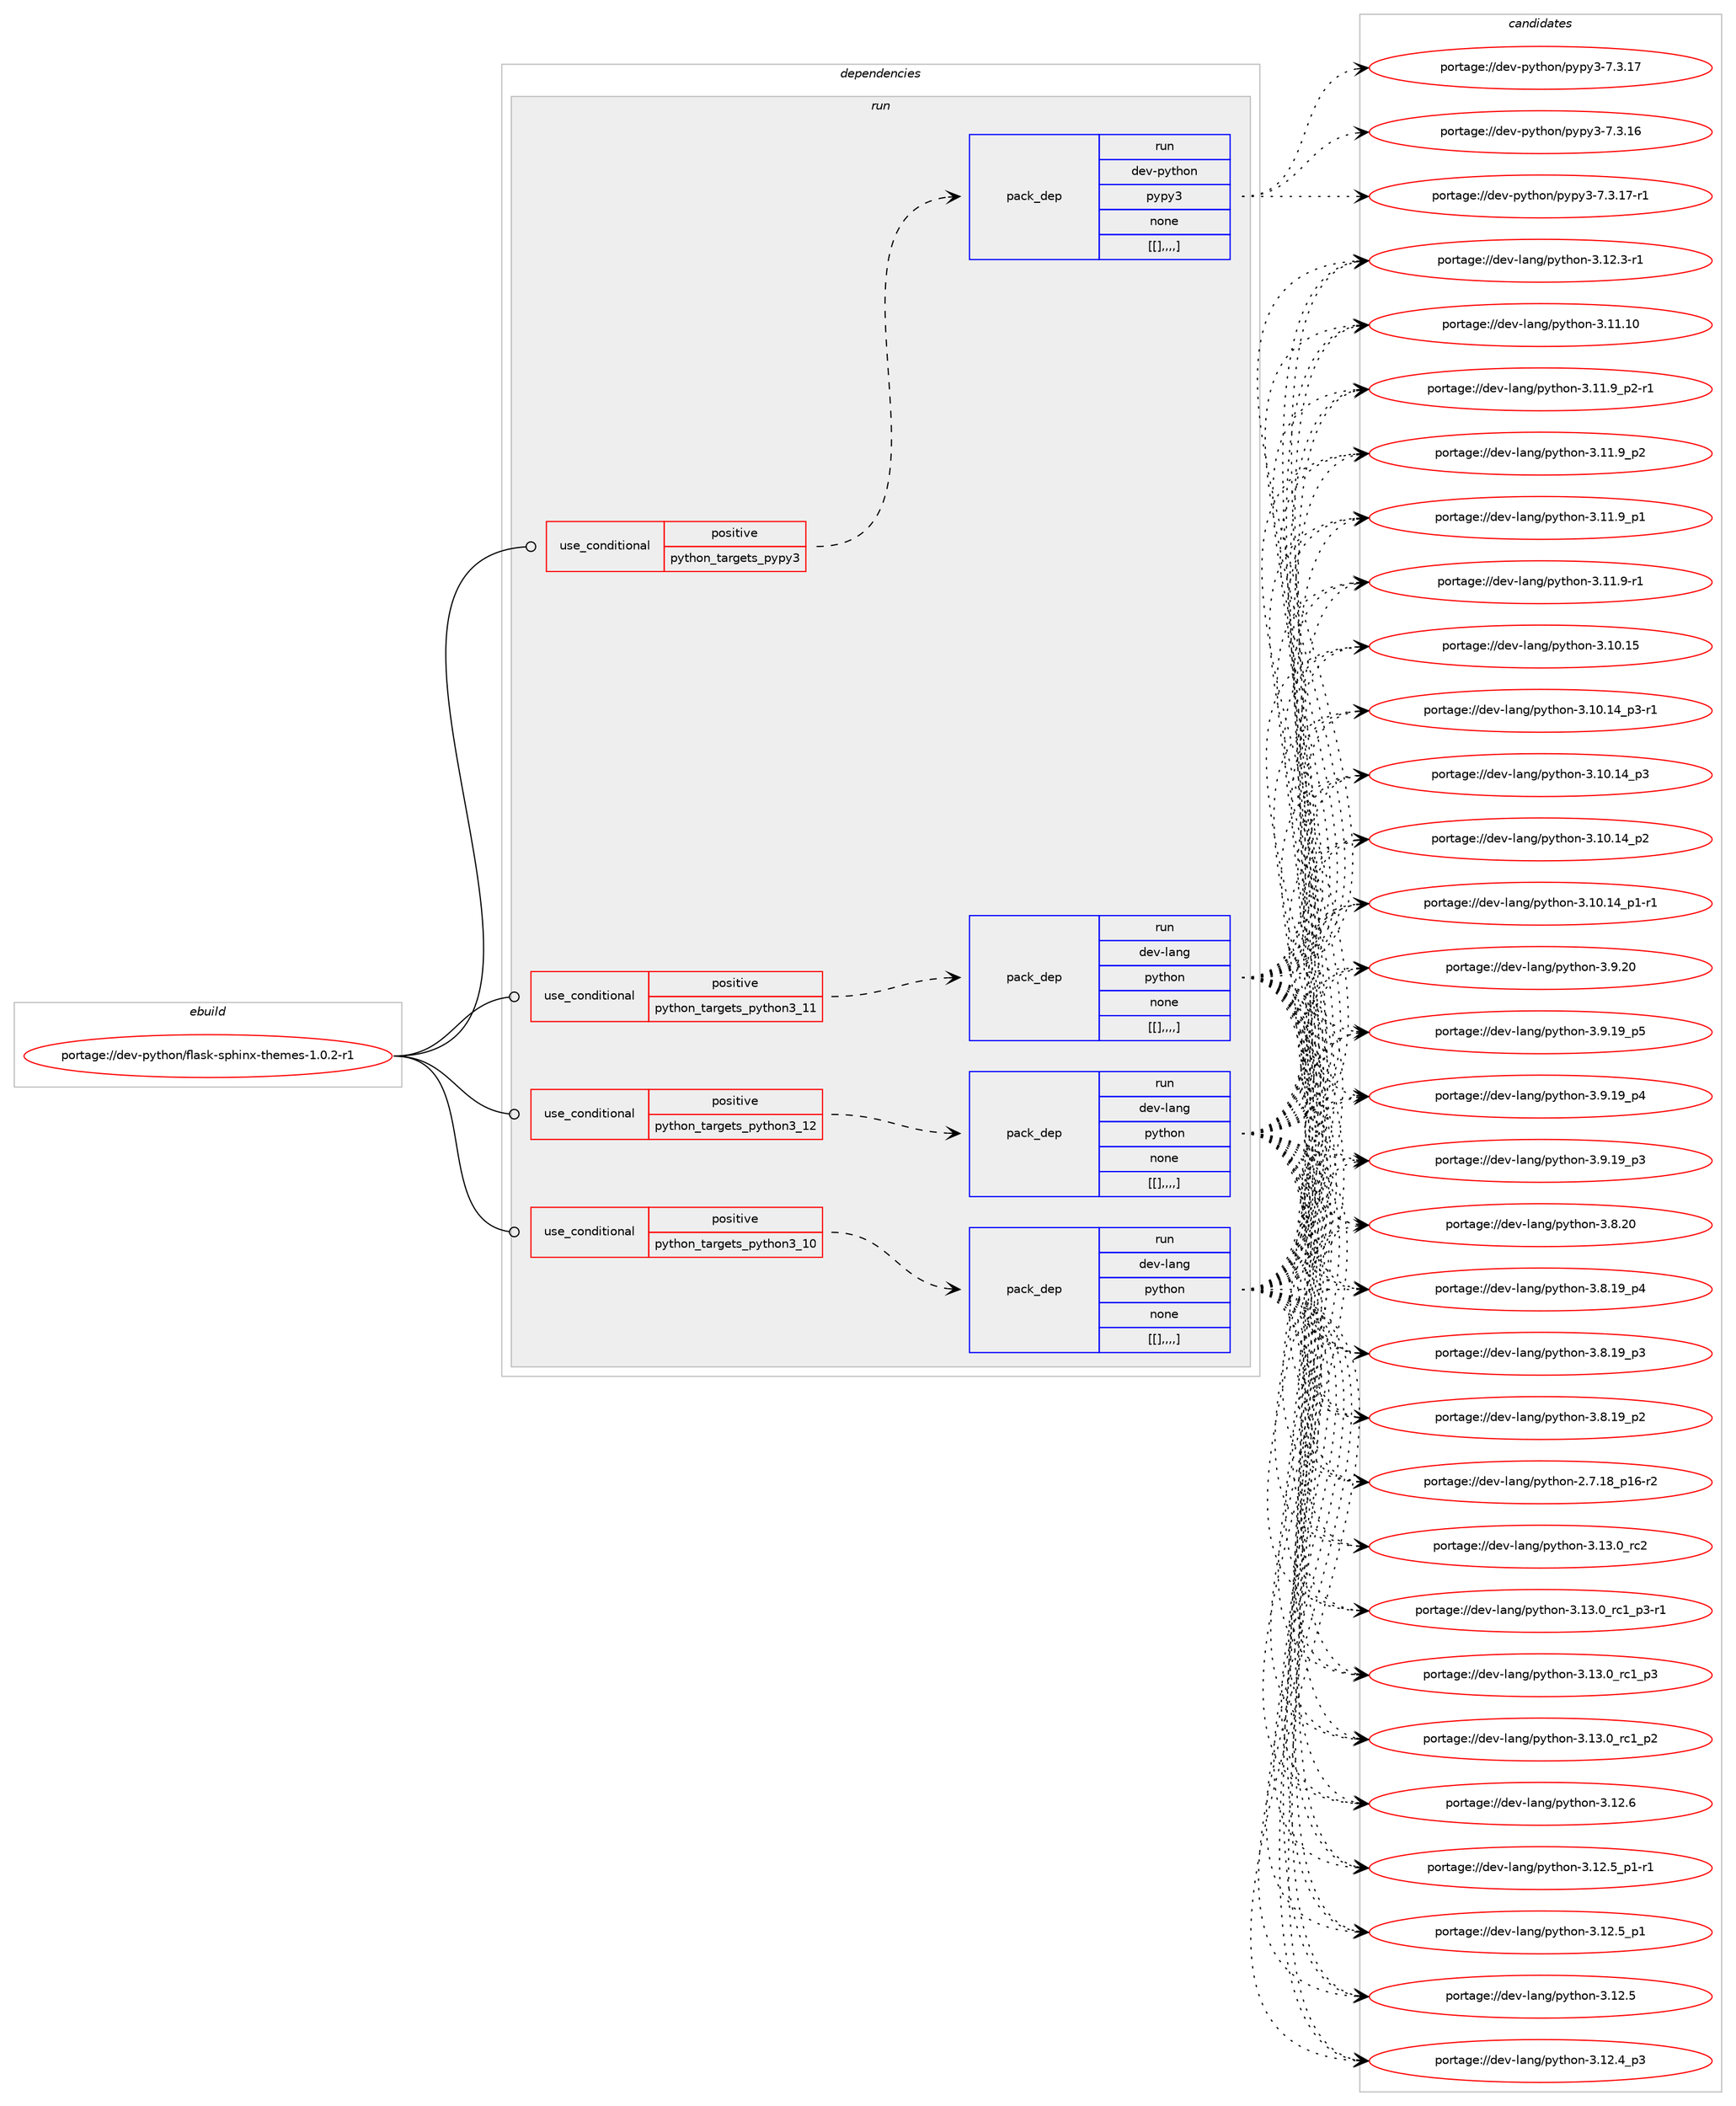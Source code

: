 digraph prolog {

# *************
# Graph options
# *************

newrank=true;
concentrate=true;
compound=true;
graph [rankdir=LR,fontname=Helvetica,fontsize=10,ranksep=1.5];#, ranksep=2.5, nodesep=0.2];
edge  [arrowhead=vee];
node  [fontname=Helvetica,fontsize=10];

# **********
# The ebuild
# **********

subgraph cluster_leftcol {
color=gray;
label=<<i>ebuild</i>>;
id [label="portage://dev-python/flask-sphinx-themes-1.0.2-r1", color=red, width=4, href="../dev-python/flask-sphinx-themes-1.0.2-r1.svg"];
}

# ****************
# The dependencies
# ****************

subgraph cluster_midcol {
color=gray;
label=<<i>dependencies</i>>;
subgraph cluster_compile {
fillcolor="#eeeeee";
style=filled;
label=<<i>compile</i>>;
}
subgraph cluster_compileandrun {
fillcolor="#eeeeee";
style=filled;
label=<<i>compile and run</i>>;
}
subgraph cluster_run {
fillcolor="#eeeeee";
style=filled;
label=<<i>run</i>>;
subgraph cond33442 {
dependency147458 [label=<<TABLE BORDER="0" CELLBORDER="1" CELLSPACING="0" CELLPADDING="4"><TR><TD ROWSPAN="3" CELLPADDING="10">use_conditional</TD></TR><TR><TD>positive</TD></TR><TR><TD>python_targets_pypy3</TD></TR></TABLE>>, shape=none, color=red];
subgraph pack112798 {
dependency147459 [label=<<TABLE BORDER="0" CELLBORDER="1" CELLSPACING="0" CELLPADDING="4" WIDTH="220"><TR><TD ROWSPAN="6" CELLPADDING="30">pack_dep</TD></TR><TR><TD WIDTH="110">run</TD></TR><TR><TD>dev-python</TD></TR><TR><TD>pypy3</TD></TR><TR><TD>none</TD></TR><TR><TD>[[],,,,]</TD></TR></TABLE>>, shape=none, color=blue];
}
dependency147458:e -> dependency147459:w [weight=20,style="dashed",arrowhead="vee"];
}
id:e -> dependency147458:w [weight=20,style="solid",arrowhead="odot"];
subgraph cond33443 {
dependency147460 [label=<<TABLE BORDER="0" CELLBORDER="1" CELLSPACING="0" CELLPADDING="4"><TR><TD ROWSPAN="3" CELLPADDING="10">use_conditional</TD></TR><TR><TD>positive</TD></TR><TR><TD>python_targets_python3_10</TD></TR></TABLE>>, shape=none, color=red];
subgraph pack112799 {
dependency147461 [label=<<TABLE BORDER="0" CELLBORDER="1" CELLSPACING="0" CELLPADDING="4" WIDTH="220"><TR><TD ROWSPAN="6" CELLPADDING="30">pack_dep</TD></TR><TR><TD WIDTH="110">run</TD></TR><TR><TD>dev-lang</TD></TR><TR><TD>python</TD></TR><TR><TD>none</TD></TR><TR><TD>[[],,,,]</TD></TR></TABLE>>, shape=none, color=blue];
}
dependency147460:e -> dependency147461:w [weight=20,style="dashed",arrowhead="vee"];
}
id:e -> dependency147460:w [weight=20,style="solid",arrowhead="odot"];
subgraph cond33444 {
dependency147462 [label=<<TABLE BORDER="0" CELLBORDER="1" CELLSPACING="0" CELLPADDING="4"><TR><TD ROWSPAN="3" CELLPADDING="10">use_conditional</TD></TR><TR><TD>positive</TD></TR><TR><TD>python_targets_python3_11</TD></TR></TABLE>>, shape=none, color=red];
subgraph pack112800 {
dependency147463 [label=<<TABLE BORDER="0" CELLBORDER="1" CELLSPACING="0" CELLPADDING="4" WIDTH="220"><TR><TD ROWSPAN="6" CELLPADDING="30">pack_dep</TD></TR><TR><TD WIDTH="110">run</TD></TR><TR><TD>dev-lang</TD></TR><TR><TD>python</TD></TR><TR><TD>none</TD></TR><TR><TD>[[],,,,]</TD></TR></TABLE>>, shape=none, color=blue];
}
dependency147462:e -> dependency147463:w [weight=20,style="dashed",arrowhead="vee"];
}
id:e -> dependency147462:w [weight=20,style="solid",arrowhead="odot"];
subgraph cond33445 {
dependency147464 [label=<<TABLE BORDER="0" CELLBORDER="1" CELLSPACING="0" CELLPADDING="4"><TR><TD ROWSPAN="3" CELLPADDING="10">use_conditional</TD></TR><TR><TD>positive</TD></TR><TR><TD>python_targets_python3_12</TD></TR></TABLE>>, shape=none, color=red];
subgraph pack112801 {
dependency147465 [label=<<TABLE BORDER="0" CELLBORDER="1" CELLSPACING="0" CELLPADDING="4" WIDTH="220"><TR><TD ROWSPAN="6" CELLPADDING="30">pack_dep</TD></TR><TR><TD WIDTH="110">run</TD></TR><TR><TD>dev-lang</TD></TR><TR><TD>python</TD></TR><TR><TD>none</TD></TR><TR><TD>[[],,,,]</TD></TR></TABLE>>, shape=none, color=blue];
}
dependency147464:e -> dependency147465:w [weight=20,style="dashed",arrowhead="vee"];
}
id:e -> dependency147464:w [weight=20,style="solid",arrowhead="odot"];
}
}

# **************
# The candidates
# **************

subgraph cluster_choices {
rank=same;
color=gray;
label=<<i>candidates</i>>;

subgraph choice112798 {
color=black;
nodesep=1;
choice100101118451121211161041111104711212111212151455546514649554511449 [label="portage://dev-python/pypy3-7.3.17-r1", color=red, width=4,href="../dev-python/pypy3-7.3.17-r1.svg"];
choice10010111845112121116104111110471121211121215145554651464955 [label="portage://dev-python/pypy3-7.3.17", color=red, width=4,href="../dev-python/pypy3-7.3.17.svg"];
choice10010111845112121116104111110471121211121215145554651464954 [label="portage://dev-python/pypy3-7.3.16", color=red, width=4,href="../dev-python/pypy3-7.3.16.svg"];
dependency147459:e -> choice100101118451121211161041111104711212111212151455546514649554511449:w [style=dotted,weight="100"];
dependency147459:e -> choice10010111845112121116104111110471121211121215145554651464955:w [style=dotted,weight="100"];
dependency147459:e -> choice10010111845112121116104111110471121211121215145554651464954:w [style=dotted,weight="100"];
}
subgraph choice112799 {
color=black;
nodesep=1;
choice10010111845108971101034711212111610411111045514649514648951149950 [label="portage://dev-lang/python-3.13.0_rc2", color=red, width=4,href="../dev-lang/python-3.13.0_rc2.svg"];
choice1001011184510897110103471121211161041111104551464951464895114994995112514511449 [label="portage://dev-lang/python-3.13.0_rc1_p3-r1", color=red, width=4,href="../dev-lang/python-3.13.0_rc1_p3-r1.svg"];
choice100101118451089711010347112121116104111110455146495146489511499499511251 [label="portage://dev-lang/python-3.13.0_rc1_p3", color=red, width=4,href="../dev-lang/python-3.13.0_rc1_p3.svg"];
choice100101118451089711010347112121116104111110455146495146489511499499511250 [label="portage://dev-lang/python-3.13.0_rc1_p2", color=red, width=4,href="../dev-lang/python-3.13.0_rc1_p2.svg"];
choice10010111845108971101034711212111610411111045514649504654 [label="portage://dev-lang/python-3.12.6", color=red, width=4,href="../dev-lang/python-3.12.6.svg"];
choice1001011184510897110103471121211161041111104551464950465395112494511449 [label="portage://dev-lang/python-3.12.5_p1-r1", color=red, width=4,href="../dev-lang/python-3.12.5_p1-r1.svg"];
choice100101118451089711010347112121116104111110455146495046539511249 [label="portage://dev-lang/python-3.12.5_p1", color=red, width=4,href="../dev-lang/python-3.12.5_p1.svg"];
choice10010111845108971101034711212111610411111045514649504653 [label="portage://dev-lang/python-3.12.5", color=red, width=4,href="../dev-lang/python-3.12.5.svg"];
choice100101118451089711010347112121116104111110455146495046529511251 [label="portage://dev-lang/python-3.12.4_p3", color=red, width=4,href="../dev-lang/python-3.12.4_p3.svg"];
choice100101118451089711010347112121116104111110455146495046514511449 [label="portage://dev-lang/python-3.12.3-r1", color=red, width=4,href="../dev-lang/python-3.12.3-r1.svg"];
choice1001011184510897110103471121211161041111104551464949464948 [label="portage://dev-lang/python-3.11.10", color=red, width=4,href="../dev-lang/python-3.11.10.svg"];
choice1001011184510897110103471121211161041111104551464949465795112504511449 [label="portage://dev-lang/python-3.11.9_p2-r1", color=red, width=4,href="../dev-lang/python-3.11.9_p2-r1.svg"];
choice100101118451089711010347112121116104111110455146494946579511250 [label="portage://dev-lang/python-3.11.9_p2", color=red, width=4,href="../dev-lang/python-3.11.9_p2.svg"];
choice100101118451089711010347112121116104111110455146494946579511249 [label="portage://dev-lang/python-3.11.9_p1", color=red, width=4,href="../dev-lang/python-3.11.9_p1.svg"];
choice100101118451089711010347112121116104111110455146494946574511449 [label="portage://dev-lang/python-3.11.9-r1", color=red, width=4,href="../dev-lang/python-3.11.9-r1.svg"];
choice1001011184510897110103471121211161041111104551464948464953 [label="portage://dev-lang/python-3.10.15", color=red, width=4,href="../dev-lang/python-3.10.15.svg"];
choice100101118451089711010347112121116104111110455146494846495295112514511449 [label="portage://dev-lang/python-3.10.14_p3-r1", color=red, width=4,href="../dev-lang/python-3.10.14_p3-r1.svg"];
choice10010111845108971101034711212111610411111045514649484649529511251 [label="portage://dev-lang/python-3.10.14_p3", color=red, width=4,href="../dev-lang/python-3.10.14_p3.svg"];
choice10010111845108971101034711212111610411111045514649484649529511250 [label="portage://dev-lang/python-3.10.14_p2", color=red, width=4,href="../dev-lang/python-3.10.14_p2.svg"];
choice100101118451089711010347112121116104111110455146494846495295112494511449 [label="portage://dev-lang/python-3.10.14_p1-r1", color=red, width=4,href="../dev-lang/python-3.10.14_p1-r1.svg"];
choice10010111845108971101034711212111610411111045514657465048 [label="portage://dev-lang/python-3.9.20", color=red, width=4,href="../dev-lang/python-3.9.20.svg"];
choice100101118451089711010347112121116104111110455146574649579511253 [label="portage://dev-lang/python-3.9.19_p5", color=red, width=4,href="../dev-lang/python-3.9.19_p5.svg"];
choice100101118451089711010347112121116104111110455146574649579511252 [label="portage://dev-lang/python-3.9.19_p4", color=red, width=4,href="../dev-lang/python-3.9.19_p4.svg"];
choice100101118451089711010347112121116104111110455146574649579511251 [label="portage://dev-lang/python-3.9.19_p3", color=red, width=4,href="../dev-lang/python-3.9.19_p3.svg"];
choice10010111845108971101034711212111610411111045514656465048 [label="portage://dev-lang/python-3.8.20", color=red, width=4,href="../dev-lang/python-3.8.20.svg"];
choice100101118451089711010347112121116104111110455146564649579511252 [label="portage://dev-lang/python-3.8.19_p4", color=red, width=4,href="../dev-lang/python-3.8.19_p4.svg"];
choice100101118451089711010347112121116104111110455146564649579511251 [label="portage://dev-lang/python-3.8.19_p3", color=red, width=4,href="../dev-lang/python-3.8.19_p3.svg"];
choice100101118451089711010347112121116104111110455146564649579511250 [label="portage://dev-lang/python-3.8.19_p2", color=red, width=4,href="../dev-lang/python-3.8.19_p2.svg"];
choice100101118451089711010347112121116104111110455046554649569511249544511450 [label="portage://dev-lang/python-2.7.18_p16-r2", color=red, width=4,href="../dev-lang/python-2.7.18_p16-r2.svg"];
dependency147461:e -> choice10010111845108971101034711212111610411111045514649514648951149950:w [style=dotted,weight="100"];
dependency147461:e -> choice1001011184510897110103471121211161041111104551464951464895114994995112514511449:w [style=dotted,weight="100"];
dependency147461:e -> choice100101118451089711010347112121116104111110455146495146489511499499511251:w [style=dotted,weight="100"];
dependency147461:e -> choice100101118451089711010347112121116104111110455146495146489511499499511250:w [style=dotted,weight="100"];
dependency147461:e -> choice10010111845108971101034711212111610411111045514649504654:w [style=dotted,weight="100"];
dependency147461:e -> choice1001011184510897110103471121211161041111104551464950465395112494511449:w [style=dotted,weight="100"];
dependency147461:e -> choice100101118451089711010347112121116104111110455146495046539511249:w [style=dotted,weight="100"];
dependency147461:e -> choice10010111845108971101034711212111610411111045514649504653:w [style=dotted,weight="100"];
dependency147461:e -> choice100101118451089711010347112121116104111110455146495046529511251:w [style=dotted,weight="100"];
dependency147461:e -> choice100101118451089711010347112121116104111110455146495046514511449:w [style=dotted,weight="100"];
dependency147461:e -> choice1001011184510897110103471121211161041111104551464949464948:w [style=dotted,weight="100"];
dependency147461:e -> choice1001011184510897110103471121211161041111104551464949465795112504511449:w [style=dotted,weight="100"];
dependency147461:e -> choice100101118451089711010347112121116104111110455146494946579511250:w [style=dotted,weight="100"];
dependency147461:e -> choice100101118451089711010347112121116104111110455146494946579511249:w [style=dotted,weight="100"];
dependency147461:e -> choice100101118451089711010347112121116104111110455146494946574511449:w [style=dotted,weight="100"];
dependency147461:e -> choice1001011184510897110103471121211161041111104551464948464953:w [style=dotted,weight="100"];
dependency147461:e -> choice100101118451089711010347112121116104111110455146494846495295112514511449:w [style=dotted,weight="100"];
dependency147461:e -> choice10010111845108971101034711212111610411111045514649484649529511251:w [style=dotted,weight="100"];
dependency147461:e -> choice10010111845108971101034711212111610411111045514649484649529511250:w [style=dotted,weight="100"];
dependency147461:e -> choice100101118451089711010347112121116104111110455146494846495295112494511449:w [style=dotted,weight="100"];
dependency147461:e -> choice10010111845108971101034711212111610411111045514657465048:w [style=dotted,weight="100"];
dependency147461:e -> choice100101118451089711010347112121116104111110455146574649579511253:w [style=dotted,weight="100"];
dependency147461:e -> choice100101118451089711010347112121116104111110455146574649579511252:w [style=dotted,weight="100"];
dependency147461:e -> choice100101118451089711010347112121116104111110455146574649579511251:w [style=dotted,weight="100"];
dependency147461:e -> choice10010111845108971101034711212111610411111045514656465048:w [style=dotted,weight="100"];
dependency147461:e -> choice100101118451089711010347112121116104111110455146564649579511252:w [style=dotted,weight="100"];
dependency147461:e -> choice100101118451089711010347112121116104111110455146564649579511251:w [style=dotted,weight="100"];
dependency147461:e -> choice100101118451089711010347112121116104111110455146564649579511250:w [style=dotted,weight="100"];
dependency147461:e -> choice100101118451089711010347112121116104111110455046554649569511249544511450:w [style=dotted,weight="100"];
}
subgraph choice112800 {
color=black;
nodesep=1;
choice10010111845108971101034711212111610411111045514649514648951149950 [label="portage://dev-lang/python-3.13.0_rc2", color=red, width=4,href="../dev-lang/python-3.13.0_rc2.svg"];
choice1001011184510897110103471121211161041111104551464951464895114994995112514511449 [label="portage://dev-lang/python-3.13.0_rc1_p3-r1", color=red, width=4,href="../dev-lang/python-3.13.0_rc1_p3-r1.svg"];
choice100101118451089711010347112121116104111110455146495146489511499499511251 [label="portage://dev-lang/python-3.13.0_rc1_p3", color=red, width=4,href="../dev-lang/python-3.13.0_rc1_p3.svg"];
choice100101118451089711010347112121116104111110455146495146489511499499511250 [label="portage://dev-lang/python-3.13.0_rc1_p2", color=red, width=4,href="../dev-lang/python-3.13.0_rc1_p2.svg"];
choice10010111845108971101034711212111610411111045514649504654 [label="portage://dev-lang/python-3.12.6", color=red, width=4,href="../dev-lang/python-3.12.6.svg"];
choice1001011184510897110103471121211161041111104551464950465395112494511449 [label="portage://dev-lang/python-3.12.5_p1-r1", color=red, width=4,href="../dev-lang/python-3.12.5_p1-r1.svg"];
choice100101118451089711010347112121116104111110455146495046539511249 [label="portage://dev-lang/python-3.12.5_p1", color=red, width=4,href="../dev-lang/python-3.12.5_p1.svg"];
choice10010111845108971101034711212111610411111045514649504653 [label="portage://dev-lang/python-3.12.5", color=red, width=4,href="../dev-lang/python-3.12.5.svg"];
choice100101118451089711010347112121116104111110455146495046529511251 [label="portage://dev-lang/python-3.12.4_p3", color=red, width=4,href="../dev-lang/python-3.12.4_p3.svg"];
choice100101118451089711010347112121116104111110455146495046514511449 [label="portage://dev-lang/python-3.12.3-r1", color=red, width=4,href="../dev-lang/python-3.12.3-r1.svg"];
choice1001011184510897110103471121211161041111104551464949464948 [label="portage://dev-lang/python-3.11.10", color=red, width=4,href="../dev-lang/python-3.11.10.svg"];
choice1001011184510897110103471121211161041111104551464949465795112504511449 [label="portage://dev-lang/python-3.11.9_p2-r1", color=red, width=4,href="../dev-lang/python-3.11.9_p2-r1.svg"];
choice100101118451089711010347112121116104111110455146494946579511250 [label="portage://dev-lang/python-3.11.9_p2", color=red, width=4,href="../dev-lang/python-3.11.9_p2.svg"];
choice100101118451089711010347112121116104111110455146494946579511249 [label="portage://dev-lang/python-3.11.9_p1", color=red, width=4,href="../dev-lang/python-3.11.9_p1.svg"];
choice100101118451089711010347112121116104111110455146494946574511449 [label="portage://dev-lang/python-3.11.9-r1", color=red, width=4,href="../dev-lang/python-3.11.9-r1.svg"];
choice1001011184510897110103471121211161041111104551464948464953 [label="portage://dev-lang/python-3.10.15", color=red, width=4,href="../dev-lang/python-3.10.15.svg"];
choice100101118451089711010347112121116104111110455146494846495295112514511449 [label="portage://dev-lang/python-3.10.14_p3-r1", color=red, width=4,href="../dev-lang/python-3.10.14_p3-r1.svg"];
choice10010111845108971101034711212111610411111045514649484649529511251 [label="portage://dev-lang/python-3.10.14_p3", color=red, width=4,href="../dev-lang/python-3.10.14_p3.svg"];
choice10010111845108971101034711212111610411111045514649484649529511250 [label="portage://dev-lang/python-3.10.14_p2", color=red, width=4,href="../dev-lang/python-3.10.14_p2.svg"];
choice100101118451089711010347112121116104111110455146494846495295112494511449 [label="portage://dev-lang/python-3.10.14_p1-r1", color=red, width=4,href="../dev-lang/python-3.10.14_p1-r1.svg"];
choice10010111845108971101034711212111610411111045514657465048 [label="portage://dev-lang/python-3.9.20", color=red, width=4,href="../dev-lang/python-3.9.20.svg"];
choice100101118451089711010347112121116104111110455146574649579511253 [label="portage://dev-lang/python-3.9.19_p5", color=red, width=4,href="../dev-lang/python-3.9.19_p5.svg"];
choice100101118451089711010347112121116104111110455146574649579511252 [label="portage://dev-lang/python-3.9.19_p4", color=red, width=4,href="../dev-lang/python-3.9.19_p4.svg"];
choice100101118451089711010347112121116104111110455146574649579511251 [label="portage://dev-lang/python-3.9.19_p3", color=red, width=4,href="../dev-lang/python-3.9.19_p3.svg"];
choice10010111845108971101034711212111610411111045514656465048 [label="portage://dev-lang/python-3.8.20", color=red, width=4,href="../dev-lang/python-3.8.20.svg"];
choice100101118451089711010347112121116104111110455146564649579511252 [label="portage://dev-lang/python-3.8.19_p4", color=red, width=4,href="../dev-lang/python-3.8.19_p4.svg"];
choice100101118451089711010347112121116104111110455146564649579511251 [label="portage://dev-lang/python-3.8.19_p3", color=red, width=4,href="../dev-lang/python-3.8.19_p3.svg"];
choice100101118451089711010347112121116104111110455146564649579511250 [label="portage://dev-lang/python-3.8.19_p2", color=red, width=4,href="../dev-lang/python-3.8.19_p2.svg"];
choice100101118451089711010347112121116104111110455046554649569511249544511450 [label="portage://dev-lang/python-2.7.18_p16-r2", color=red, width=4,href="../dev-lang/python-2.7.18_p16-r2.svg"];
dependency147463:e -> choice10010111845108971101034711212111610411111045514649514648951149950:w [style=dotted,weight="100"];
dependency147463:e -> choice1001011184510897110103471121211161041111104551464951464895114994995112514511449:w [style=dotted,weight="100"];
dependency147463:e -> choice100101118451089711010347112121116104111110455146495146489511499499511251:w [style=dotted,weight="100"];
dependency147463:e -> choice100101118451089711010347112121116104111110455146495146489511499499511250:w [style=dotted,weight="100"];
dependency147463:e -> choice10010111845108971101034711212111610411111045514649504654:w [style=dotted,weight="100"];
dependency147463:e -> choice1001011184510897110103471121211161041111104551464950465395112494511449:w [style=dotted,weight="100"];
dependency147463:e -> choice100101118451089711010347112121116104111110455146495046539511249:w [style=dotted,weight="100"];
dependency147463:e -> choice10010111845108971101034711212111610411111045514649504653:w [style=dotted,weight="100"];
dependency147463:e -> choice100101118451089711010347112121116104111110455146495046529511251:w [style=dotted,weight="100"];
dependency147463:e -> choice100101118451089711010347112121116104111110455146495046514511449:w [style=dotted,weight="100"];
dependency147463:e -> choice1001011184510897110103471121211161041111104551464949464948:w [style=dotted,weight="100"];
dependency147463:e -> choice1001011184510897110103471121211161041111104551464949465795112504511449:w [style=dotted,weight="100"];
dependency147463:e -> choice100101118451089711010347112121116104111110455146494946579511250:w [style=dotted,weight="100"];
dependency147463:e -> choice100101118451089711010347112121116104111110455146494946579511249:w [style=dotted,weight="100"];
dependency147463:e -> choice100101118451089711010347112121116104111110455146494946574511449:w [style=dotted,weight="100"];
dependency147463:e -> choice1001011184510897110103471121211161041111104551464948464953:w [style=dotted,weight="100"];
dependency147463:e -> choice100101118451089711010347112121116104111110455146494846495295112514511449:w [style=dotted,weight="100"];
dependency147463:e -> choice10010111845108971101034711212111610411111045514649484649529511251:w [style=dotted,weight="100"];
dependency147463:e -> choice10010111845108971101034711212111610411111045514649484649529511250:w [style=dotted,weight="100"];
dependency147463:e -> choice100101118451089711010347112121116104111110455146494846495295112494511449:w [style=dotted,weight="100"];
dependency147463:e -> choice10010111845108971101034711212111610411111045514657465048:w [style=dotted,weight="100"];
dependency147463:e -> choice100101118451089711010347112121116104111110455146574649579511253:w [style=dotted,weight="100"];
dependency147463:e -> choice100101118451089711010347112121116104111110455146574649579511252:w [style=dotted,weight="100"];
dependency147463:e -> choice100101118451089711010347112121116104111110455146574649579511251:w [style=dotted,weight="100"];
dependency147463:e -> choice10010111845108971101034711212111610411111045514656465048:w [style=dotted,weight="100"];
dependency147463:e -> choice100101118451089711010347112121116104111110455146564649579511252:w [style=dotted,weight="100"];
dependency147463:e -> choice100101118451089711010347112121116104111110455146564649579511251:w [style=dotted,weight="100"];
dependency147463:e -> choice100101118451089711010347112121116104111110455146564649579511250:w [style=dotted,weight="100"];
dependency147463:e -> choice100101118451089711010347112121116104111110455046554649569511249544511450:w [style=dotted,weight="100"];
}
subgraph choice112801 {
color=black;
nodesep=1;
choice10010111845108971101034711212111610411111045514649514648951149950 [label="portage://dev-lang/python-3.13.0_rc2", color=red, width=4,href="../dev-lang/python-3.13.0_rc2.svg"];
choice1001011184510897110103471121211161041111104551464951464895114994995112514511449 [label="portage://dev-lang/python-3.13.0_rc1_p3-r1", color=red, width=4,href="../dev-lang/python-3.13.0_rc1_p3-r1.svg"];
choice100101118451089711010347112121116104111110455146495146489511499499511251 [label="portage://dev-lang/python-3.13.0_rc1_p3", color=red, width=4,href="../dev-lang/python-3.13.0_rc1_p3.svg"];
choice100101118451089711010347112121116104111110455146495146489511499499511250 [label="portage://dev-lang/python-3.13.0_rc1_p2", color=red, width=4,href="../dev-lang/python-3.13.0_rc1_p2.svg"];
choice10010111845108971101034711212111610411111045514649504654 [label="portage://dev-lang/python-3.12.6", color=red, width=4,href="../dev-lang/python-3.12.6.svg"];
choice1001011184510897110103471121211161041111104551464950465395112494511449 [label="portage://dev-lang/python-3.12.5_p1-r1", color=red, width=4,href="../dev-lang/python-3.12.5_p1-r1.svg"];
choice100101118451089711010347112121116104111110455146495046539511249 [label="portage://dev-lang/python-3.12.5_p1", color=red, width=4,href="../dev-lang/python-3.12.5_p1.svg"];
choice10010111845108971101034711212111610411111045514649504653 [label="portage://dev-lang/python-3.12.5", color=red, width=4,href="../dev-lang/python-3.12.5.svg"];
choice100101118451089711010347112121116104111110455146495046529511251 [label="portage://dev-lang/python-3.12.4_p3", color=red, width=4,href="../dev-lang/python-3.12.4_p3.svg"];
choice100101118451089711010347112121116104111110455146495046514511449 [label="portage://dev-lang/python-3.12.3-r1", color=red, width=4,href="../dev-lang/python-3.12.3-r1.svg"];
choice1001011184510897110103471121211161041111104551464949464948 [label="portage://dev-lang/python-3.11.10", color=red, width=4,href="../dev-lang/python-3.11.10.svg"];
choice1001011184510897110103471121211161041111104551464949465795112504511449 [label="portage://dev-lang/python-3.11.9_p2-r1", color=red, width=4,href="../dev-lang/python-3.11.9_p2-r1.svg"];
choice100101118451089711010347112121116104111110455146494946579511250 [label="portage://dev-lang/python-3.11.9_p2", color=red, width=4,href="../dev-lang/python-3.11.9_p2.svg"];
choice100101118451089711010347112121116104111110455146494946579511249 [label="portage://dev-lang/python-3.11.9_p1", color=red, width=4,href="../dev-lang/python-3.11.9_p1.svg"];
choice100101118451089711010347112121116104111110455146494946574511449 [label="portage://dev-lang/python-3.11.9-r1", color=red, width=4,href="../dev-lang/python-3.11.9-r1.svg"];
choice1001011184510897110103471121211161041111104551464948464953 [label="portage://dev-lang/python-3.10.15", color=red, width=4,href="../dev-lang/python-3.10.15.svg"];
choice100101118451089711010347112121116104111110455146494846495295112514511449 [label="portage://dev-lang/python-3.10.14_p3-r1", color=red, width=4,href="../dev-lang/python-3.10.14_p3-r1.svg"];
choice10010111845108971101034711212111610411111045514649484649529511251 [label="portage://dev-lang/python-3.10.14_p3", color=red, width=4,href="../dev-lang/python-3.10.14_p3.svg"];
choice10010111845108971101034711212111610411111045514649484649529511250 [label="portage://dev-lang/python-3.10.14_p2", color=red, width=4,href="../dev-lang/python-3.10.14_p2.svg"];
choice100101118451089711010347112121116104111110455146494846495295112494511449 [label="portage://dev-lang/python-3.10.14_p1-r1", color=red, width=4,href="../dev-lang/python-3.10.14_p1-r1.svg"];
choice10010111845108971101034711212111610411111045514657465048 [label="portage://dev-lang/python-3.9.20", color=red, width=4,href="../dev-lang/python-3.9.20.svg"];
choice100101118451089711010347112121116104111110455146574649579511253 [label="portage://dev-lang/python-3.9.19_p5", color=red, width=4,href="../dev-lang/python-3.9.19_p5.svg"];
choice100101118451089711010347112121116104111110455146574649579511252 [label="portage://dev-lang/python-3.9.19_p4", color=red, width=4,href="../dev-lang/python-3.9.19_p4.svg"];
choice100101118451089711010347112121116104111110455146574649579511251 [label="portage://dev-lang/python-3.9.19_p3", color=red, width=4,href="../dev-lang/python-3.9.19_p3.svg"];
choice10010111845108971101034711212111610411111045514656465048 [label="portage://dev-lang/python-3.8.20", color=red, width=4,href="../dev-lang/python-3.8.20.svg"];
choice100101118451089711010347112121116104111110455146564649579511252 [label="portage://dev-lang/python-3.8.19_p4", color=red, width=4,href="../dev-lang/python-3.8.19_p4.svg"];
choice100101118451089711010347112121116104111110455146564649579511251 [label="portage://dev-lang/python-3.8.19_p3", color=red, width=4,href="../dev-lang/python-3.8.19_p3.svg"];
choice100101118451089711010347112121116104111110455146564649579511250 [label="portage://dev-lang/python-3.8.19_p2", color=red, width=4,href="../dev-lang/python-3.8.19_p2.svg"];
choice100101118451089711010347112121116104111110455046554649569511249544511450 [label="portage://dev-lang/python-2.7.18_p16-r2", color=red, width=4,href="../dev-lang/python-2.7.18_p16-r2.svg"];
dependency147465:e -> choice10010111845108971101034711212111610411111045514649514648951149950:w [style=dotted,weight="100"];
dependency147465:e -> choice1001011184510897110103471121211161041111104551464951464895114994995112514511449:w [style=dotted,weight="100"];
dependency147465:e -> choice100101118451089711010347112121116104111110455146495146489511499499511251:w [style=dotted,weight="100"];
dependency147465:e -> choice100101118451089711010347112121116104111110455146495146489511499499511250:w [style=dotted,weight="100"];
dependency147465:e -> choice10010111845108971101034711212111610411111045514649504654:w [style=dotted,weight="100"];
dependency147465:e -> choice1001011184510897110103471121211161041111104551464950465395112494511449:w [style=dotted,weight="100"];
dependency147465:e -> choice100101118451089711010347112121116104111110455146495046539511249:w [style=dotted,weight="100"];
dependency147465:e -> choice10010111845108971101034711212111610411111045514649504653:w [style=dotted,weight="100"];
dependency147465:e -> choice100101118451089711010347112121116104111110455146495046529511251:w [style=dotted,weight="100"];
dependency147465:e -> choice100101118451089711010347112121116104111110455146495046514511449:w [style=dotted,weight="100"];
dependency147465:e -> choice1001011184510897110103471121211161041111104551464949464948:w [style=dotted,weight="100"];
dependency147465:e -> choice1001011184510897110103471121211161041111104551464949465795112504511449:w [style=dotted,weight="100"];
dependency147465:e -> choice100101118451089711010347112121116104111110455146494946579511250:w [style=dotted,weight="100"];
dependency147465:e -> choice100101118451089711010347112121116104111110455146494946579511249:w [style=dotted,weight="100"];
dependency147465:e -> choice100101118451089711010347112121116104111110455146494946574511449:w [style=dotted,weight="100"];
dependency147465:e -> choice1001011184510897110103471121211161041111104551464948464953:w [style=dotted,weight="100"];
dependency147465:e -> choice100101118451089711010347112121116104111110455146494846495295112514511449:w [style=dotted,weight="100"];
dependency147465:e -> choice10010111845108971101034711212111610411111045514649484649529511251:w [style=dotted,weight="100"];
dependency147465:e -> choice10010111845108971101034711212111610411111045514649484649529511250:w [style=dotted,weight="100"];
dependency147465:e -> choice100101118451089711010347112121116104111110455146494846495295112494511449:w [style=dotted,weight="100"];
dependency147465:e -> choice10010111845108971101034711212111610411111045514657465048:w [style=dotted,weight="100"];
dependency147465:e -> choice100101118451089711010347112121116104111110455146574649579511253:w [style=dotted,weight="100"];
dependency147465:e -> choice100101118451089711010347112121116104111110455146574649579511252:w [style=dotted,weight="100"];
dependency147465:e -> choice100101118451089711010347112121116104111110455146574649579511251:w [style=dotted,weight="100"];
dependency147465:e -> choice10010111845108971101034711212111610411111045514656465048:w [style=dotted,weight="100"];
dependency147465:e -> choice100101118451089711010347112121116104111110455146564649579511252:w [style=dotted,weight="100"];
dependency147465:e -> choice100101118451089711010347112121116104111110455146564649579511251:w [style=dotted,weight="100"];
dependency147465:e -> choice100101118451089711010347112121116104111110455146564649579511250:w [style=dotted,weight="100"];
dependency147465:e -> choice100101118451089711010347112121116104111110455046554649569511249544511450:w [style=dotted,weight="100"];
}
}

}
